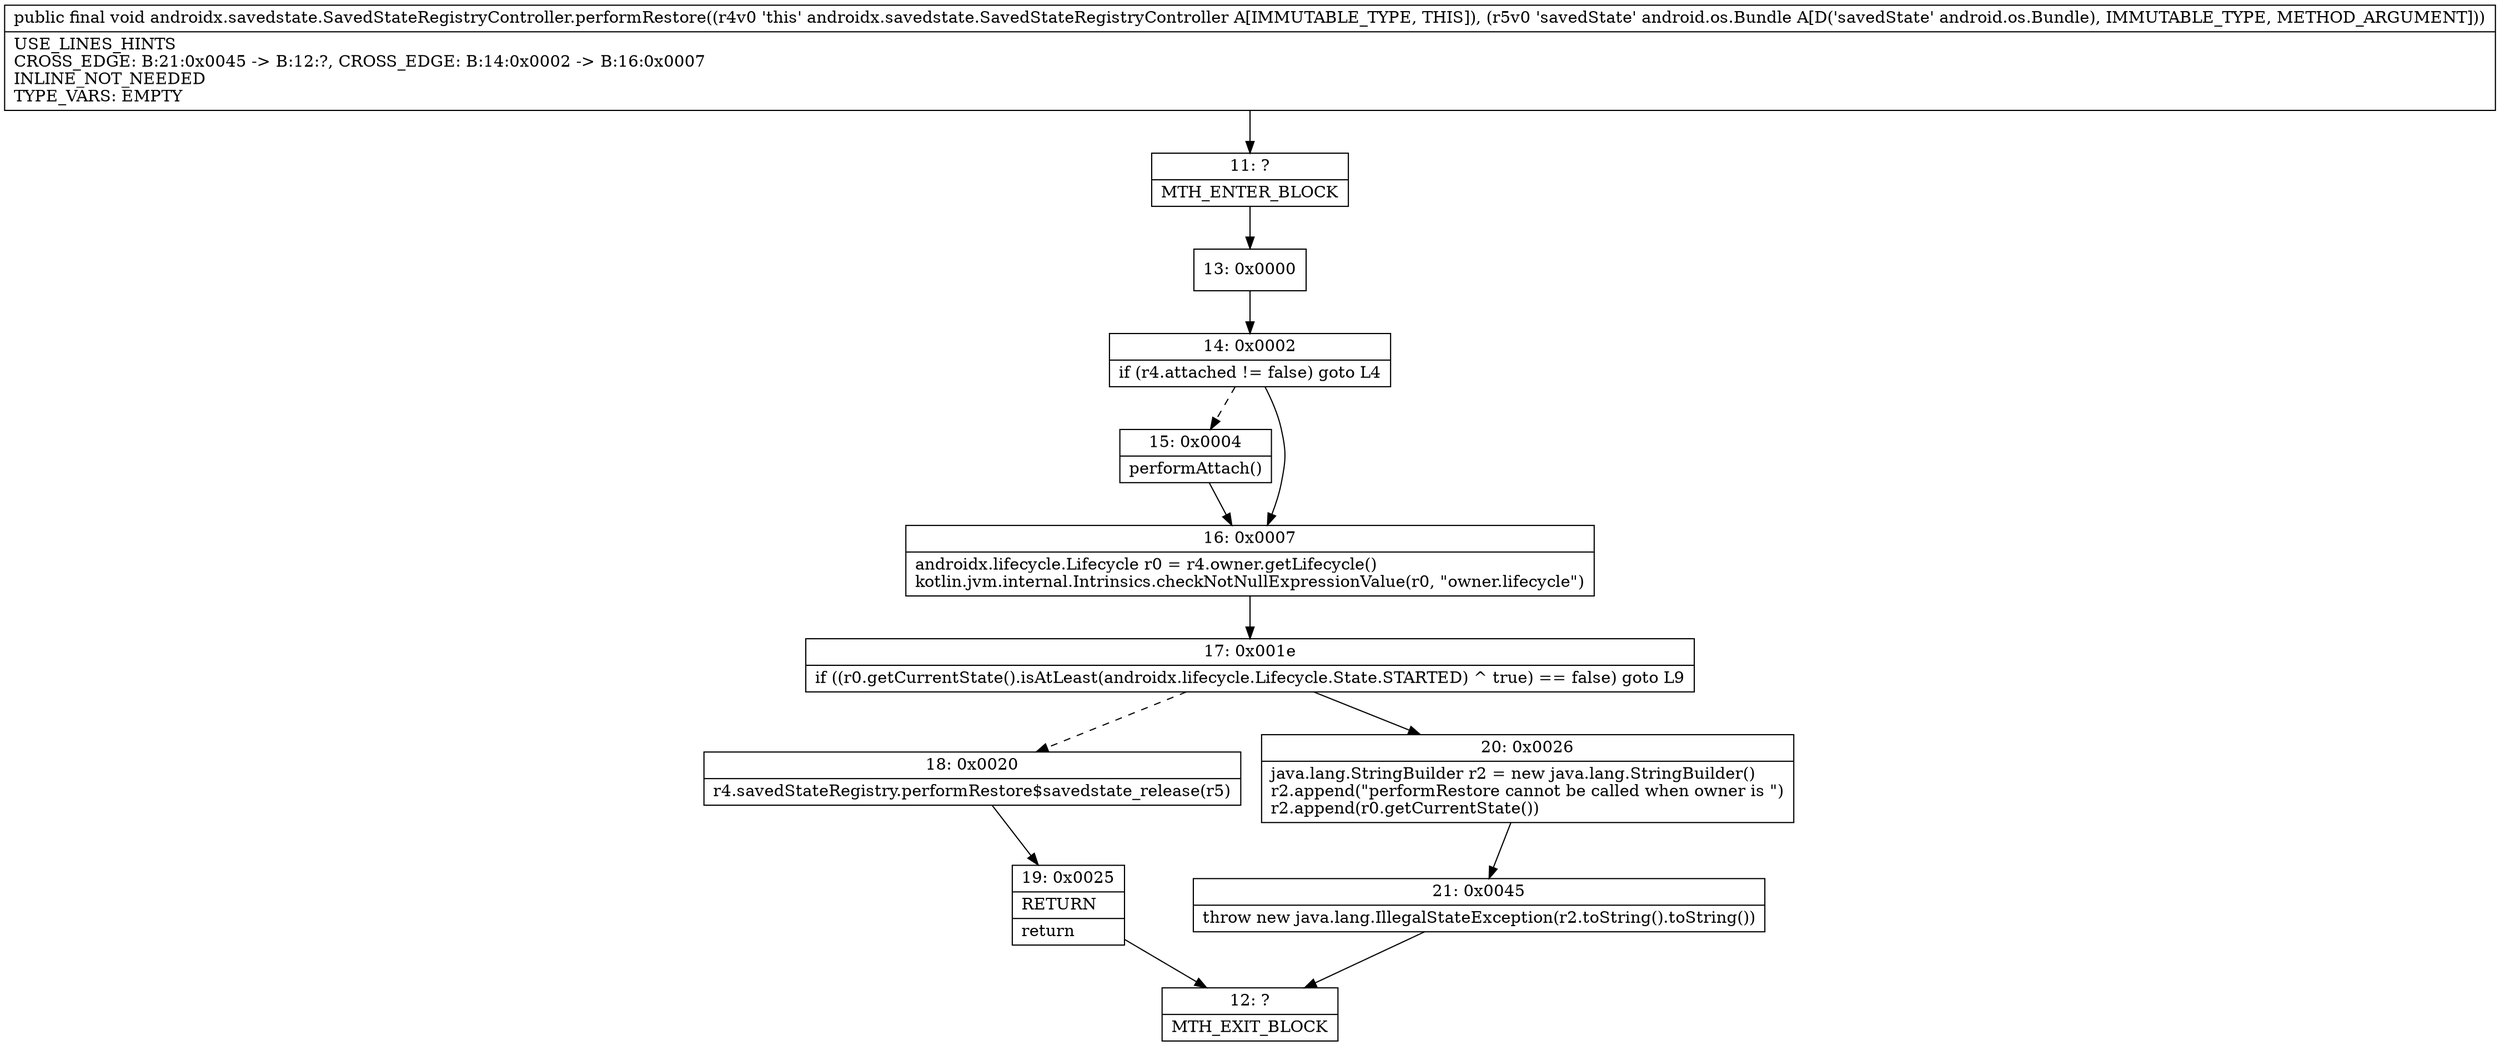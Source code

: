 digraph "CFG forandroidx.savedstate.SavedStateRegistryController.performRestore(Landroid\/os\/Bundle;)V" {
Node_11 [shape=record,label="{11\:\ ?|MTH_ENTER_BLOCK\l}"];
Node_13 [shape=record,label="{13\:\ 0x0000}"];
Node_14 [shape=record,label="{14\:\ 0x0002|if (r4.attached != false) goto L4\l}"];
Node_15 [shape=record,label="{15\:\ 0x0004|performAttach()\l}"];
Node_16 [shape=record,label="{16\:\ 0x0007|androidx.lifecycle.Lifecycle r0 = r4.owner.getLifecycle()\lkotlin.jvm.internal.Intrinsics.checkNotNullExpressionValue(r0, \"owner.lifecycle\")\l}"];
Node_17 [shape=record,label="{17\:\ 0x001e|if ((r0.getCurrentState().isAtLeast(androidx.lifecycle.Lifecycle.State.STARTED) ^ true) == false) goto L9\l}"];
Node_18 [shape=record,label="{18\:\ 0x0020|r4.savedStateRegistry.performRestore$savedstate_release(r5)\l}"];
Node_19 [shape=record,label="{19\:\ 0x0025|RETURN\l|return\l}"];
Node_12 [shape=record,label="{12\:\ ?|MTH_EXIT_BLOCK\l}"];
Node_20 [shape=record,label="{20\:\ 0x0026|java.lang.StringBuilder r2 = new java.lang.StringBuilder()\lr2.append(\"performRestore cannot be called when owner is \")\lr2.append(r0.getCurrentState())\l}"];
Node_21 [shape=record,label="{21\:\ 0x0045|throw new java.lang.IllegalStateException(r2.toString().toString())\l}"];
MethodNode[shape=record,label="{public final void androidx.savedstate.SavedStateRegistryController.performRestore((r4v0 'this' androidx.savedstate.SavedStateRegistryController A[IMMUTABLE_TYPE, THIS]), (r5v0 'savedState' android.os.Bundle A[D('savedState' android.os.Bundle), IMMUTABLE_TYPE, METHOD_ARGUMENT]))  | USE_LINES_HINTS\lCROSS_EDGE: B:21:0x0045 \-\> B:12:?, CROSS_EDGE: B:14:0x0002 \-\> B:16:0x0007\lINLINE_NOT_NEEDED\lTYPE_VARS: EMPTY\l}"];
MethodNode -> Node_11;Node_11 -> Node_13;
Node_13 -> Node_14;
Node_14 -> Node_15[style=dashed];
Node_14 -> Node_16;
Node_15 -> Node_16;
Node_16 -> Node_17;
Node_17 -> Node_18[style=dashed];
Node_17 -> Node_20;
Node_18 -> Node_19;
Node_19 -> Node_12;
Node_20 -> Node_21;
Node_21 -> Node_12;
}

